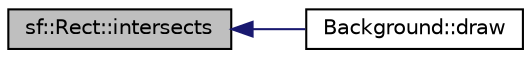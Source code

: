 digraph "sf::Rect::intersects"
{
  edge [fontname="Helvetica",fontsize="10",labelfontname="Helvetica",labelfontsize="10"];
  node [fontname="Helvetica",fontsize="10",shape=record];
  rankdir="LR";
  Node13 [label="sf::Rect::intersects",height=0.2,width=0.4,color="black", fillcolor="grey75", style="filled", fontcolor="black"];
  Node13 -> Node14 [dir="back",color="midnightblue",fontsize="10",style="solid",fontname="Helvetica"];
  Node14 [label="Background::draw",height=0.2,width=0.4,color="black", fillcolor="white", style="filled",URL="$class_background.html#a607c05c3678be2dee50c736a11e21a50",tooltip="Draw the object to a render target. "];
}
